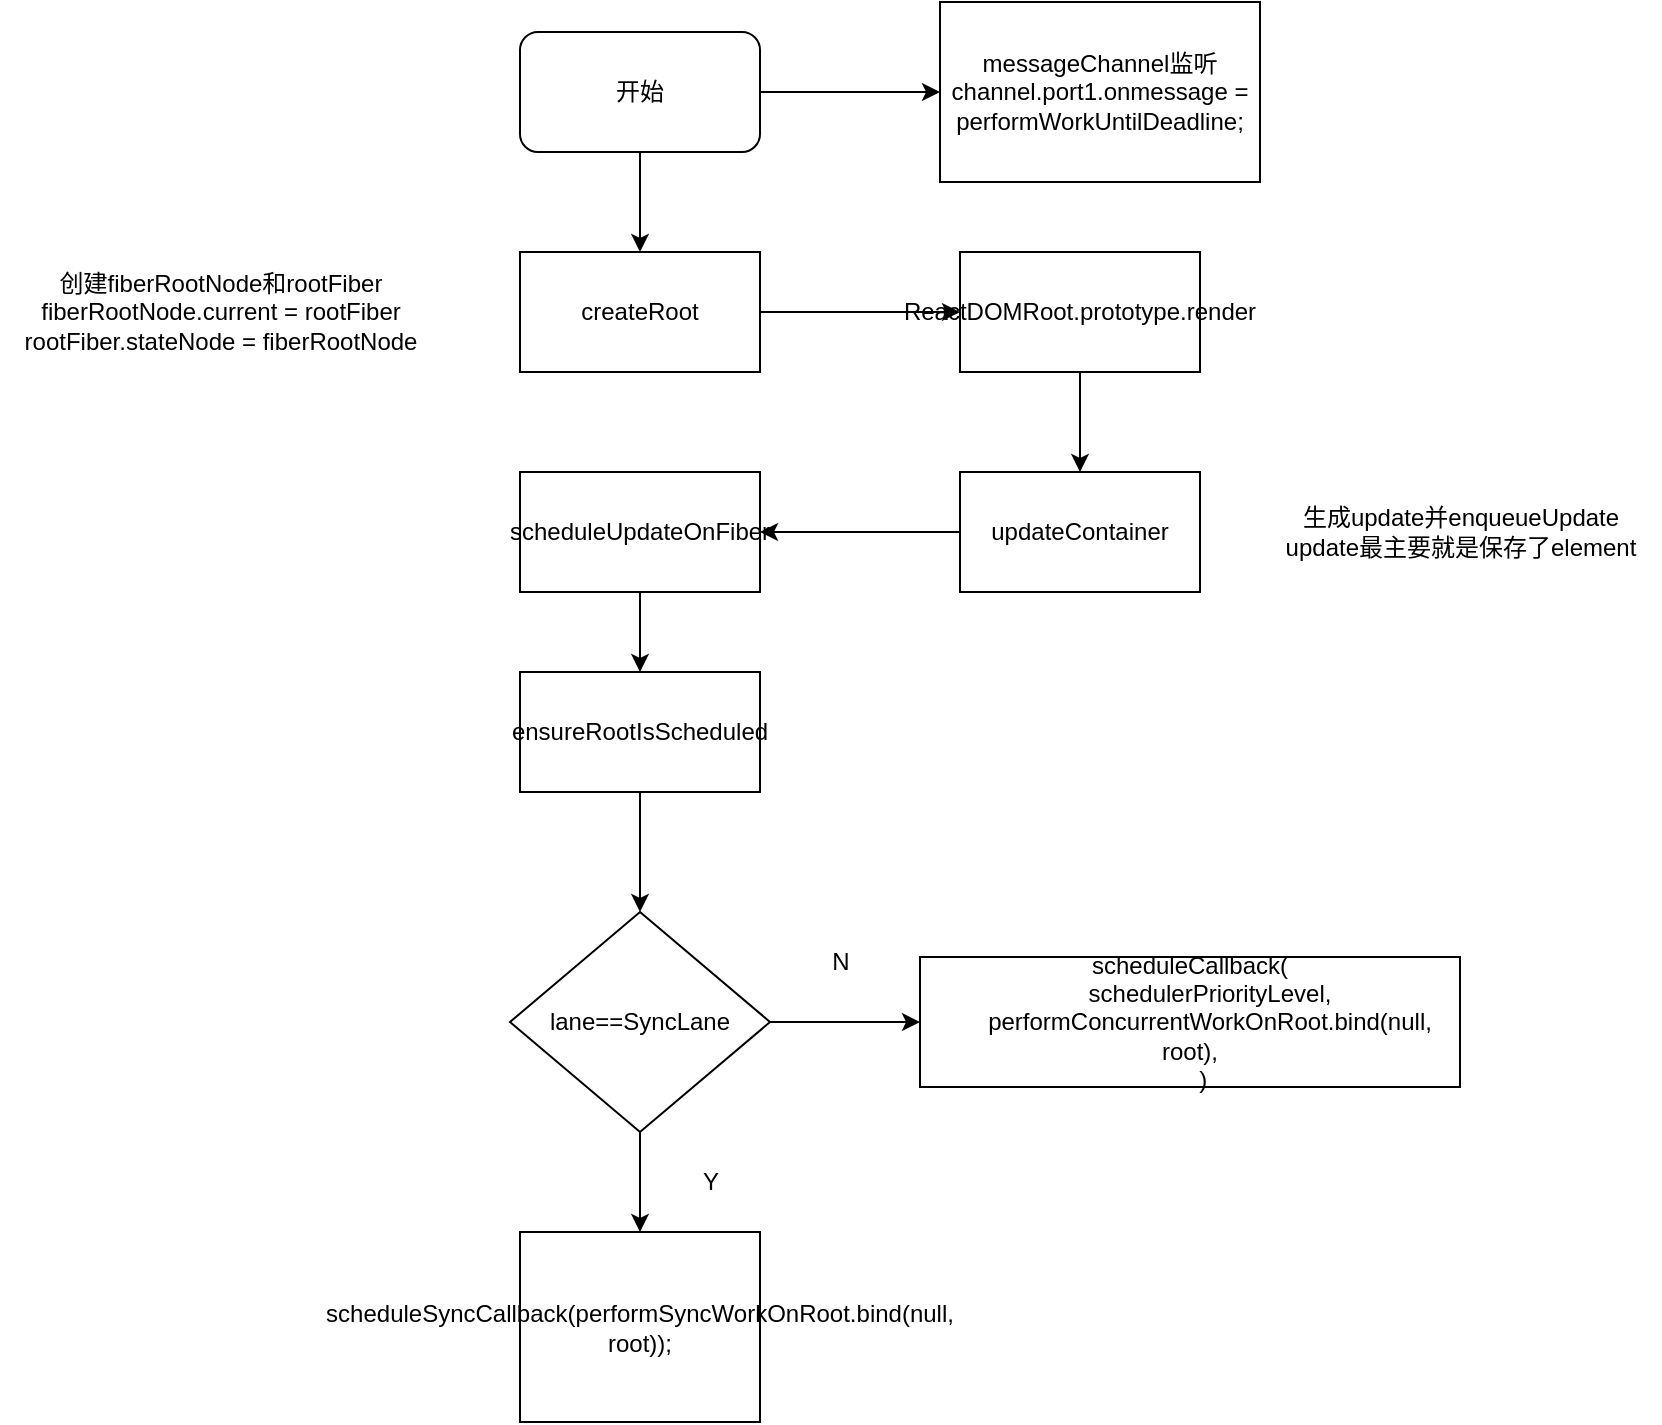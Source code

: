 <mxfile version="21.2.1" type="github">
  <diagram name="第 1 页" id="bDwYdzYz9UJHrXcffTMU">
    <mxGraphModel dx="1306" dy="1890" grid="1" gridSize="10" guides="1" tooltips="1" connect="1" arrows="1" fold="1" page="1" pageScale="1" pageWidth="827" pageHeight="1169" math="0" shadow="0">
      <root>
        <mxCell id="0" />
        <mxCell id="1" parent="0" />
        <mxCell id="R60Q2acpEYvKiVIL4T-u-3" value="" style="edgeStyle=orthogonalEdgeStyle;rounded=0;orthogonalLoop=1;jettySize=auto;html=1;" edge="1" parent="1" source="R60Q2acpEYvKiVIL4T-u-1" target="R60Q2acpEYvKiVIL4T-u-2">
          <mxGeometry relative="1" as="geometry" />
        </mxCell>
        <mxCell id="R60Q2acpEYvKiVIL4T-u-6" value="" style="edgeStyle=orthogonalEdgeStyle;rounded=0;orthogonalLoop=1;jettySize=auto;html=1;" edge="1" parent="1" source="R60Q2acpEYvKiVIL4T-u-1" target="R60Q2acpEYvKiVIL4T-u-4">
          <mxGeometry relative="1" as="geometry" />
        </mxCell>
        <mxCell id="R60Q2acpEYvKiVIL4T-u-1" value="开始" style="rounded=1;whiteSpace=wrap;html=1;" vertex="1" parent="1">
          <mxGeometry x="320" y="10" width="120" height="60" as="geometry" />
        </mxCell>
        <mxCell id="R60Q2acpEYvKiVIL4T-u-2" value="messageChannel监听&lt;br&gt;channel.port1.onmessage = performWorkUntilDeadline;" style="rounded=0;whiteSpace=wrap;html=1;" vertex="1" parent="1">
          <mxGeometry x="530" y="-5" width="160" height="90" as="geometry" />
        </mxCell>
        <mxCell id="R60Q2acpEYvKiVIL4T-u-8" value="" style="edgeStyle=orthogonalEdgeStyle;rounded=0;orthogonalLoop=1;jettySize=auto;html=1;" edge="1" parent="1" source="R60Q2acpEYvKiVIL4T-u-4" target="R60Q2acpEYvKiVIL4T-u-7">
          <mxGeometry relative="1" as="geometry" />
        </mxCell>
        <mxCell id="R60Q2acpEYvKiVIL4T-u-4" value="createRoot" style="rounded=0;whiteSpace=wrap;html=1;" vertex="1" parent="1">
          <mxGeometry x="320" y="120" width="120" height="60" as="geometry" />
        </mxCell>
        <mxCell id="R60Q2acpEYvKiVIL4T-u-5" value="创建fiberRootNode和rootFiber&lt;br&gt;fiberRootNode.current = rootFiber&lt;br&gt;rootFiber.stateNode = fiberRootNode" style="text;html=1;align=center;verticalAlign=middle;resizable=0;points=[];autosize=1;strokeColor=none;fillColor=none;" vertex="1" parent="1">
          <mxGeometry x="60" y="120" width="220" height="60" as="geometry" />
        </mxCell>
        <mxCell id="R60Q2acpEYvKiVIL4T-u-10" value="" style="edgeStyle=orthogonalEdgeStyle;rounded=0;orthogonalLoop=1;jettySize=auto;html=1;" edge="1" parent="1" source="R60Q2acpEYvKiVIL4T-u-7" target="R60Q2acpEYvKiVIL4T-u-9">
          <mxGeometry relative="1" as="geometry" />
        </mxCell>
        <mxCell id="R60Q2acpEYvKiVIL4T-u-7" value="ReactDOMRoot.prototype.render" style="rounded=0;whiteSpace=wrap;html=1;" vertex="1" parent="1">
          <mxGeometry x="540" y="120" width="120" height="60" as="geometry" />
        </mxCell>
        <mxCell id="R60Q2acpEYvKiVIL4T-u-13" value="" style="edgeStyle=orthogonalEdgeStyle;rounded=0;orthogonalLoop=1;jettySize=auto;html=1;" edge="1" parent="1" source="R60Q2acpEYvKiVIL4T-u-9" target="R60Q2acpEYvKiVIL4T-u-12">
          <mxGeometry relative="1" as="geometry" />
        </mxCell>
        <mxCell id="R60Q2acpEYvKiVIL4T-u-9" value="updateContainer" style="rounded=0;whiteSpace=wrap;html=1;" vertex="1" parent="1">
          <mxGeometry x="540" y="230" width="120" height="60" as="geometry" />
        </mxCell>
        <mxCell id="R60Q2acpEYvKiVIL4T-u-11" value="生成update并enqueueUpdate&lt;br&gt;update最主要就是保存了element" style="text;html=1;align=center;verticalAlign=middle;resizable=0;points=[];autosize=1;strokeColor=none;fillColor=none;" vertex="1" parent="1">
          <mxGeometry x="690" y="240" width="200" height="40" as="geometry" />
        </mxCell>
        <mxCell id="R60Q2acpEYvKiVIL4T-u-15" value="" style="edgeStyle=orthogonalEdgeStyle;rounded=0;orthogonalLoop=1;jettySize=auto;html=1;" edge="1" parent="1" source="R60Q2acpEYvKiVIL4T-u-12" target="R60Q2acpEYvKiVIL4T-u-14">
          <mxGeometry relative="1" as="geometry" />
        </mxCell>
        <mxCell id="R60Q2acpEYvKiVIL4T-u-12" value="scheduleUpdateOnFiber" style="rounded=0;whiteSpace=wrap;html=1;" vertex="1" parent="1">
          <mxGeometry x="320" y="230" width="120" height="60" as="geometry" />
        </mxCell>
        <mxCell id="R60Q2acpEYvKiVIL4T-u-17" value="" style="edgeStyle=orthogonalEdgeStyle;rounded=0;orthogonalLoop=1;jettySize=auto;html=1;" edge="1" parent="1" source="R60Q2acpEYvKiVIL4T-u-14" target="R60Q2acpEYvKiVIL4T-u-16">
          <mxGeometry relative="1" as="geometry" />
        </mxCell>
        <mxCell id="R60Q2acpEYvKiVIL4T-u-14" value="ensureRootIsScheduled" style="rounded=0;whiteSpace=wrap;html=1;" vertex="1" parent="1">
          <mxGeometry x="320" y="330" width="120" height="60" as="geometry" />
        </mxCell>
        <mxCell id="R60Q2acpEYvKiVIL4T-u-19" value="" style="edgeStyle=orthogonalEdgeStyle;rounded=0;orthogonalLoop=1;jettySize=auto;html=1;" edge="1" parent="1" source="R60Q2acpEYvKiVIL4T-u-16" target="R60Q2acpEYvKiVIL4T-u-21">
          <mxGeometry relative="1" as="geometry">
            <mxPoint x="530" y="725" as="targetPoint" />
          </mxGeometry>
        </mxCell>
        <mxCell id="R60Q2acpEYvKiVIL4T-u-23" value="" style="edgeStyle=orthogonalEdgeStyle;rounded=0;orthogonalLoop=1;jettySize=auto;html=1;" edge="1" parent="1" source="R60Q2acpEYvKiVIL4T-u-16" target="R60Q2acpEYvKiVIL4T-u-22">
          <mxGeometry relative="1" as="geometry" />
        </mxCell>
        <mxCell id="R60Q2acpEYvKiVIL4T-u-16" value="lane==SyncLane" style="rhombus;whiteSpace=wrap;html=1;" vertex="1" parent="1">
          <mxGeometry x="315" y="450" width="130" height="110" as="geometry" />
        </mxCell>
        <mxCell id="R60Q2acpEYvKiVIL4T-u-20" value="N" style="text;html=1;align=center;verticalAlign=middle;resizable=0;points=[];autosize=1;strokeColor=none;fillColor=none;" vertex="1" parent="1">
          <mxGeometry x="465" y="460" width="30" height="30" as="geometry" />
        </mxCell>
        <mxCell id="R60Q2acpEYvKiVIL4T-u-21" value="&lt;div&gt;scheduleCallback(&lt;/div&gt;&lt;div&gt;&amp;nbsp; &amp;nbsp; &amp;nbsp; schedulerPriorityLevel,&lt;/div&gt;&lt;div&gt;&amp;nbsp; &amp;nbsp; &amp;nbsp; performConcurrentWorkOnRoot.bind(null, root),&lt;/div&gt;&lt;div&gt;&amp;nbsp; &amp;nbsp; )&lt;/div&gt;" style="rounded=0;whiteSpace=wrap;html=1;" vertex="1" parent="1">
          <mxGeometry x="520" y="472.5" width="270" height="65" as="geometry" />
        </mxCell>
        <mxCell id="R60Q2acpEYvKiVIL4T-u-22" value="scheduleSyncCallback(performSyncWorkOnRoot.bind(null, root));" style="whiteSpace=wrap;html=1;" vertex="1" parent="1">
          <mxGeometry x="320" y="610" width="120" height="95" as="geometry" />
        </mxCell>
        <mxCell id="R60Q2acpEYvKiVIL4T-u-24" value="Y" style="text;html=1;align=center;verticalAlign=middle;resizable=0;points=[];autosize=1;strokeColor=none;fillColor=none;" vertex="1" parent="1">
          <mxGeometry x="400" y="570" width="30" height="30" as="geometry" />
        </mxCell>
      </root>
    </mxGraphModel>
  </diagram>
</mxfile>
